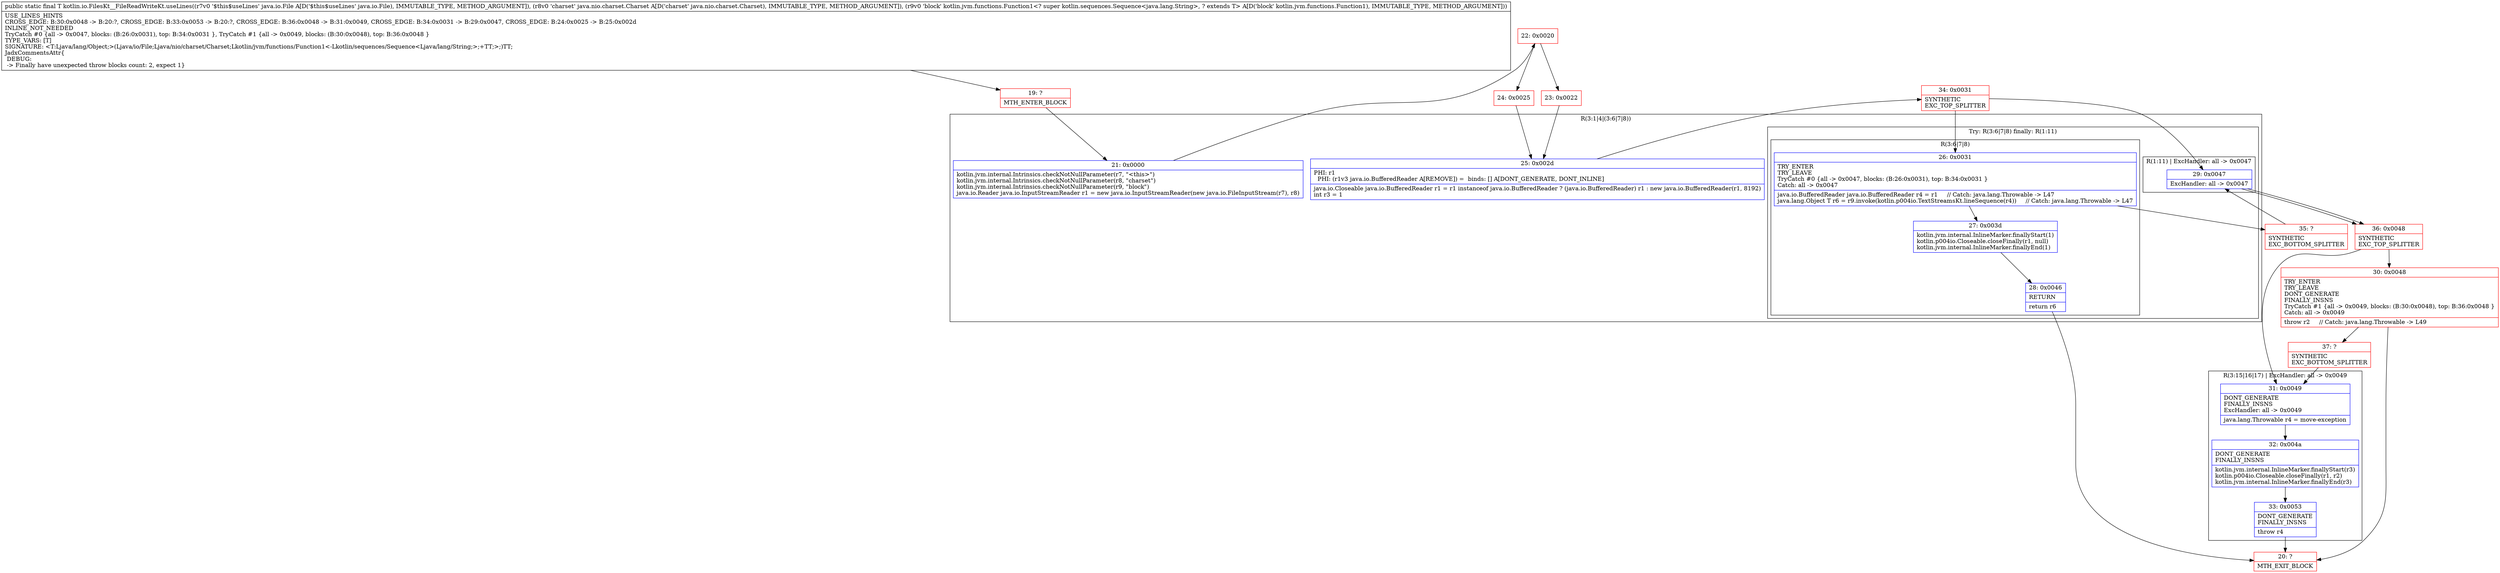 digraph "CFG forkotlin.io.FilesKt__FileReadWriteKt.useLines(Ljava\/io\/File;Ljava\/nio\/charset\/Charset;Lkotlin\/jvm\/functions\/Function1;)Ljava\/lang\/Object;" {
subgraph cluster_Region_1020934702 {
label = "R(3:1|4|(3:6|7|8))";
node [shape=record,color=blue];
Node_21 [shape=record,label="{21\:\ 0x0000|kotlin.jvm.internal.Intrinsics.checkNotNullParameter(r7, \"\<this\>\")\lkotlin.jvm.internal.Intrinsics.checkNotNullParameter(r8, \"charset\")\lkotlin.jvm.internal.Intrinsics.checkNotNullParameter(r9, \"block\")\ljava.io.Reader java.io.InputStreamReader r1 = new java.io.InputStreamReader(new java.io.FileInputStream(r7), r8)\l}"];
Node_25 [shape=record,label="{25\:\ 0x002d|PHI: r1 \l  PHI: (r1v3 java.io.BufferedReader A[REMOVE]) =  binds: [] A[DONT_GENERATE, DONT_INLINE]\l|java.io.Closeable java.io.BufferedReader r1 = r1 instanceof java.io.BufferedReader ? (java.io.BufferedReader) r1 : new java.io.BufferedReader(r1, 8192)\lint r3 = 1\l}"];
subgraph cluster_TryCatchRegion_1731048256 {
label = "Try: R(3:6|7|8) finally: R(1:11)";
node [shape=record,color=blue];
subgraph cluster_Region_1072997608 {
label = "R(3:6|7|8)";
node [shape=record,color=blue];
Node_26 [shape=record,label="{26\:\ 0x0031|TRY_ENTER\lTRY_LEAVE\lTryCatch #0 \{all \-\> 0x0047, blocks: (B:26:0x0031), top: B:34:0x0031 \}\lCatch: all \-\> 0x0047\l|java.io.BufferedReader java.io.BufferedReader r4 = r1     \/\/ Catch: java.lang.Throwable \-\> L47\ljava.lang.Object T r6 = r9.invoke(kotlin.p004io.TextStreamsKt.lineSequence(r4))     \/\/ Catch: java.lang.Throwable \-\> L47\l}"];
Node_27 [shape=record,label="{27\:\ 0x003d|kotlin.jvm.internal.InlineMarker.finallyStart(1)\lkotlin.p004io.Closeable.closeFinally(r1, null)\lkotlin.jvm.internal.InlineMarker.finallyEnd(1)\l}"];
Node_28 [shape=record,label="{28\:\ 0x0046|RETURN\l|return r6\l}"];
}
subgraph cluster_Region_1528798265 {
label = "R(1:11) | ExcHandler: all \-\> 0x0047\l";
node [shape=record,color=blue];
Node_29 [shape=record,label="{29\:\ 0x0047|ExcHandler: all \-\> 0x0047\l}"];
}
}
}
subgraph cluster_Region_1528798265 {
label = "R(1:11) | ExcHandler: all \-\> 0x0047\l";
node [shape=record,color=blue];
Node_29 [shape=record,label="{29\:\ 0x0047|ExcHandler: all \-\> 0x0047\l}"];
}
subgraph cluster_Region_1806137768 {
label = "R(3:15|16|17) | ExcHandler: all \-\> 0x0049\l";
node [shape=record,color=blue];
Node_31 [shape=record,label="{31\:\ 0x0049|DONT_GENERATE\lFINALLY_INSNS\lExcHandler: all \-\> 0x0049\l|java.lang.Throwable r4 = move\-exception\l}"];
Node_32 [shape=record,label="{32\:\ 0x004a|DONT_GENERATE\lFINALLY_INSNS\l|kotlin.jvm.internal.InlineMarker.finallyStart(r3)\lkotlin.p004io.Closeable.closeFinally(r1, r2)\lkotlin.jvm.internal.InlineMarker.finallyEnd(r3)\l}"];
Node_33 [shape=record,label="{33\:\ 0x0053|DONT_GENERATE\lFINALLY_INSNS\l|throw r4\l}"];
}
Node_19 [shape=record,color=red,label="{19\:\ ?|MTH_ENTER_BLOCK\l}"];
Node_22 [shape=record,color=red,label="{22\:\ 0x0020}"];
Node_23 [shape=record,color=red,label="{23\:\ 0x0022}"];
Node_34 [shape=record,color=red,label="{34\:\ 0x0031|SYNTHETIC\lEXC_TOP_SPLITTER\l}"];
Node_20 [shape=record,color=red,label="{20\:\ ?|MTH_EXIT_BLOCK\l}"];
Node_35 [shape=record,color=red,label="{35\:\ ?|SYNTHETIC\lEXC_BOTTOM_SPLITTER\l}"];
Node_36 [shape=record,color=red,label="{36\:\ 0x0048|SYNTHETIC\lEXC_TOP_SPLITTER\l}"];
Node_30 [shape=record,color=red,label="{30\:\ 0x0048|TRY_ENTER\lTRY_LEAVE\lDONT_GENERATE\lFINALLY_INSNS\lTryCatch #1 \{all \-\> 0x0049, blocks: (B:30:0x0048), top: B:36:0x0048 \}\lCatch: all \-\> 0x0049\l|throw r2     \/\/ Catch: java.lang.Throwable \-\> L49\l}"];
Node_37 [shape=record,color=red,label="{37\:\ ?|SYNTHETIC\lEXC_BOTTOM_SPLITTER\l}"];
Node_24 [shape=record,color=red,label="{24\:\ 0x0025}"];
MethodNode[shape=record,label="{public static final T kotlin.io.FilesKt__FileReadWriteKt.useLines((r7v0 '$this$useLines' java.io.File A[D('$this$useLines' java.io.File), IMMUTABLE_TYPE, METHOD_ARGUMENT]), (r8v0 'charset' java.nio.charset.Charset A[D('charset' java.nio.charset.Charset), IMMUTABLE_TYPE, METHOD_ARGUMENT]), (r9v0 'block' kotlin.jvm.functions.Function1\<? super kotlin.sequences.Sequence\<java.lang.String\>, ? extends T\> A[D('block' kotlin.jvm.functions.Function1), IMMUTABLE_TYPE, METHOD_ARGUMENT]))  | USE_LINES_HINTS\lCROSS_EDGE: B:30:0x0048 \-\> B:20:?, CROSS_EDGE: B:33:0x0053 \-\> B:20:?, CROSS_EDGE: B:36:0x0048 \-\> B:31:0x0049, CROSS_EDGE: B:34:0x0031 \-\> B:29:0x0047, CROSS_EDGE: B:24:0x0025 \-\> B:25:0x002d\lINLINE_NOT_NEEDED\lTryCatch #0 \{all \-\> 0x0047, blocks: (B:26:0x0031), top: B:34:0x0031 \}, TryCatch #1 \{all \-\> 0x0049, blocks: (B:30:0x0048), top: B:36:0x0048 \}\lTYPE_VARS: [T]\lSIGNATURE: \<T:Ljava\/lang\/Object;\>(Ljava\/io\/File;Ljava\/nio\/charset\/Charset;Lkotlin\/jvm\/functions\/Function1\<\-Lkotlin\/sequences\/Sequence\<Ljava\/lang\/String;\>;+TT;\>;)TT;\lJadxCommentsAttr\{\l DEBUG: \l \-\> Finally have unexpected throw blocks count: 2, expect 1\}\l}"];
MethodNode -> Node_19;Node_21 -> Node_22;
Node_25 -> Node_34;
Node_26 -> Node_27;
Node_26 -> Node_35;
Node_27 -> Node_28;
Node_28 -> Node_20;
Node_29 -> Node_36;
Node_29 -> Node_36;
Node_31 -> Node_32;
Node_32 -> Node_33;
Node_33 -> Node_20;
Node_19 -> Node_21;
Node_22 -> Node_23;
Node_22 -> Node_24;
Node_23 -> Node_25;
Node_34 -> Node_26;
Node_34 -> Node_29;
Node_35 -> Node_29;
Node_36 -> Node_30;
Node_36 -> Node_31;
Node_30 -> Node_20;
Node_30 -> Node_37;
Node_37 -> Node_31;
Node_24 -> Node_25;
}

